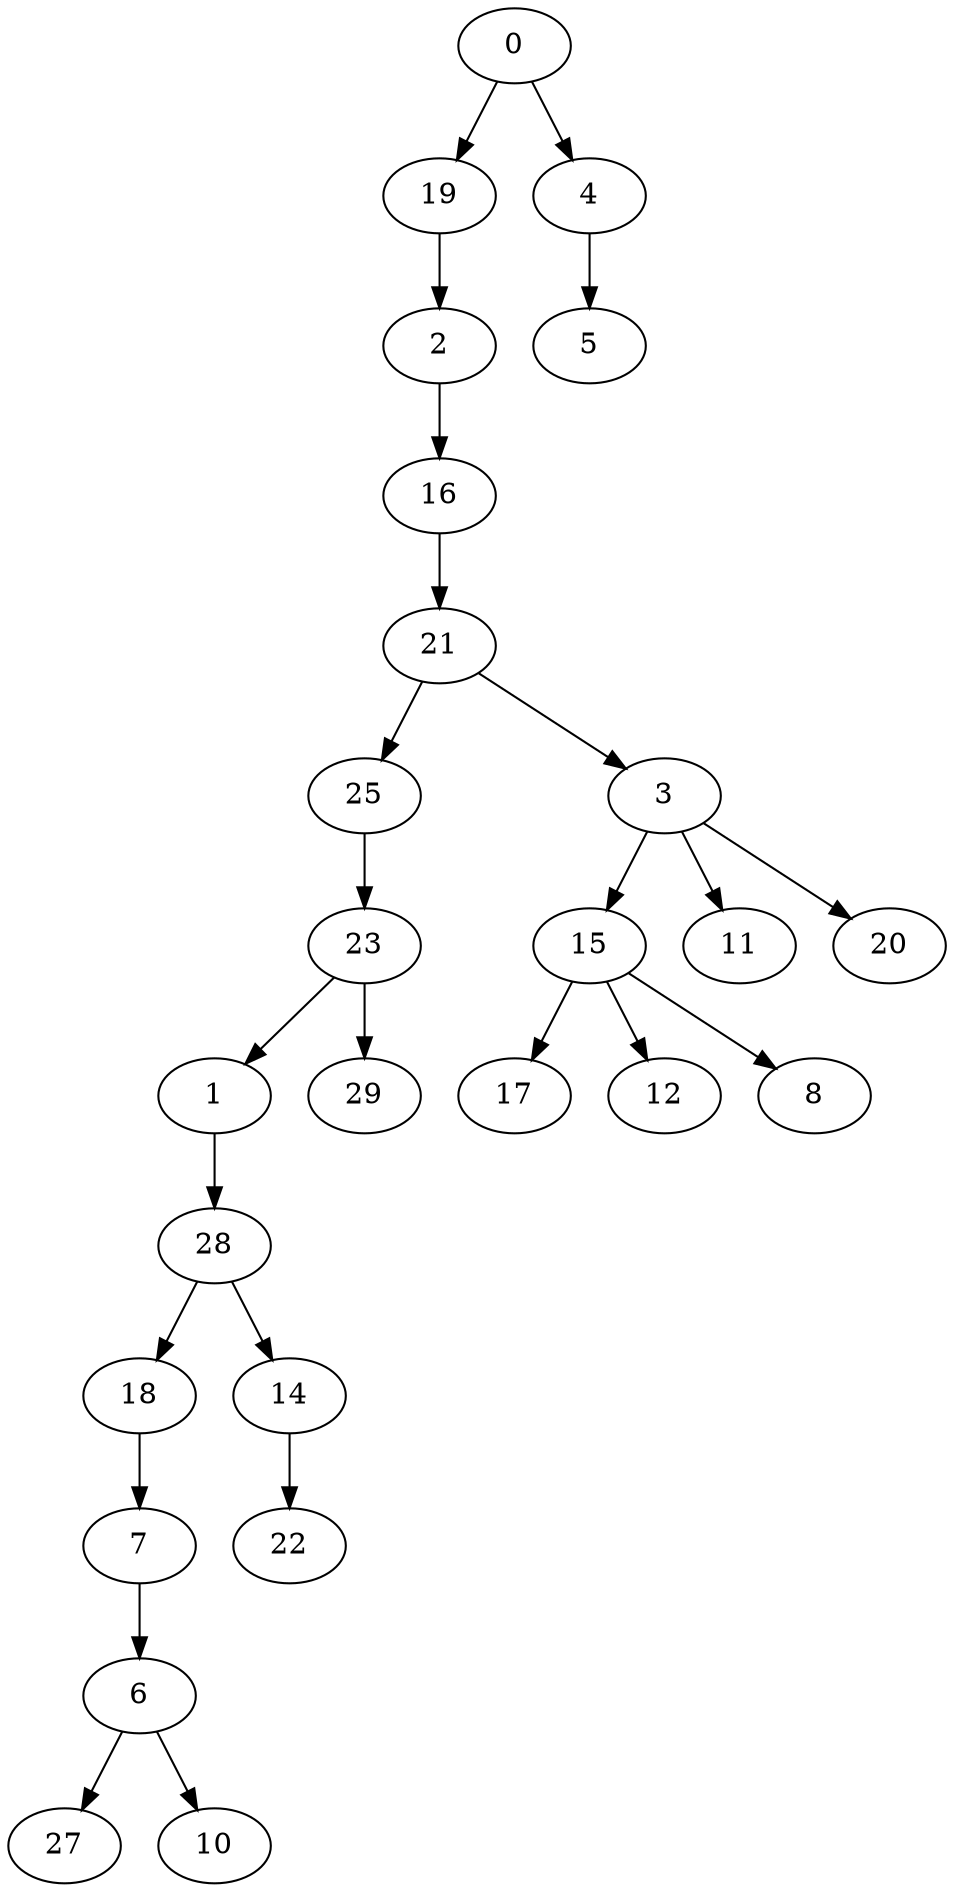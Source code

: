 digraph {0 -> 19;
19 -> 2;
2 -> 16;
16 -> 21;
21 -> 25;
25 -> 23;
23 -> 1;
1 -> 28;
28 -> 18;
18 -> 7;
7 -> 6;
6 -> 27;
6 -> 10;
28 -> 14;
14 -> 22;
23 -> 29;
21 -> 3;
3 -> 15;
15 -> 17;
15 -> 12;
15 -> 8;
3 -> 11;
3 -> 20;
0 -> 4;
4 -> 5;
}
